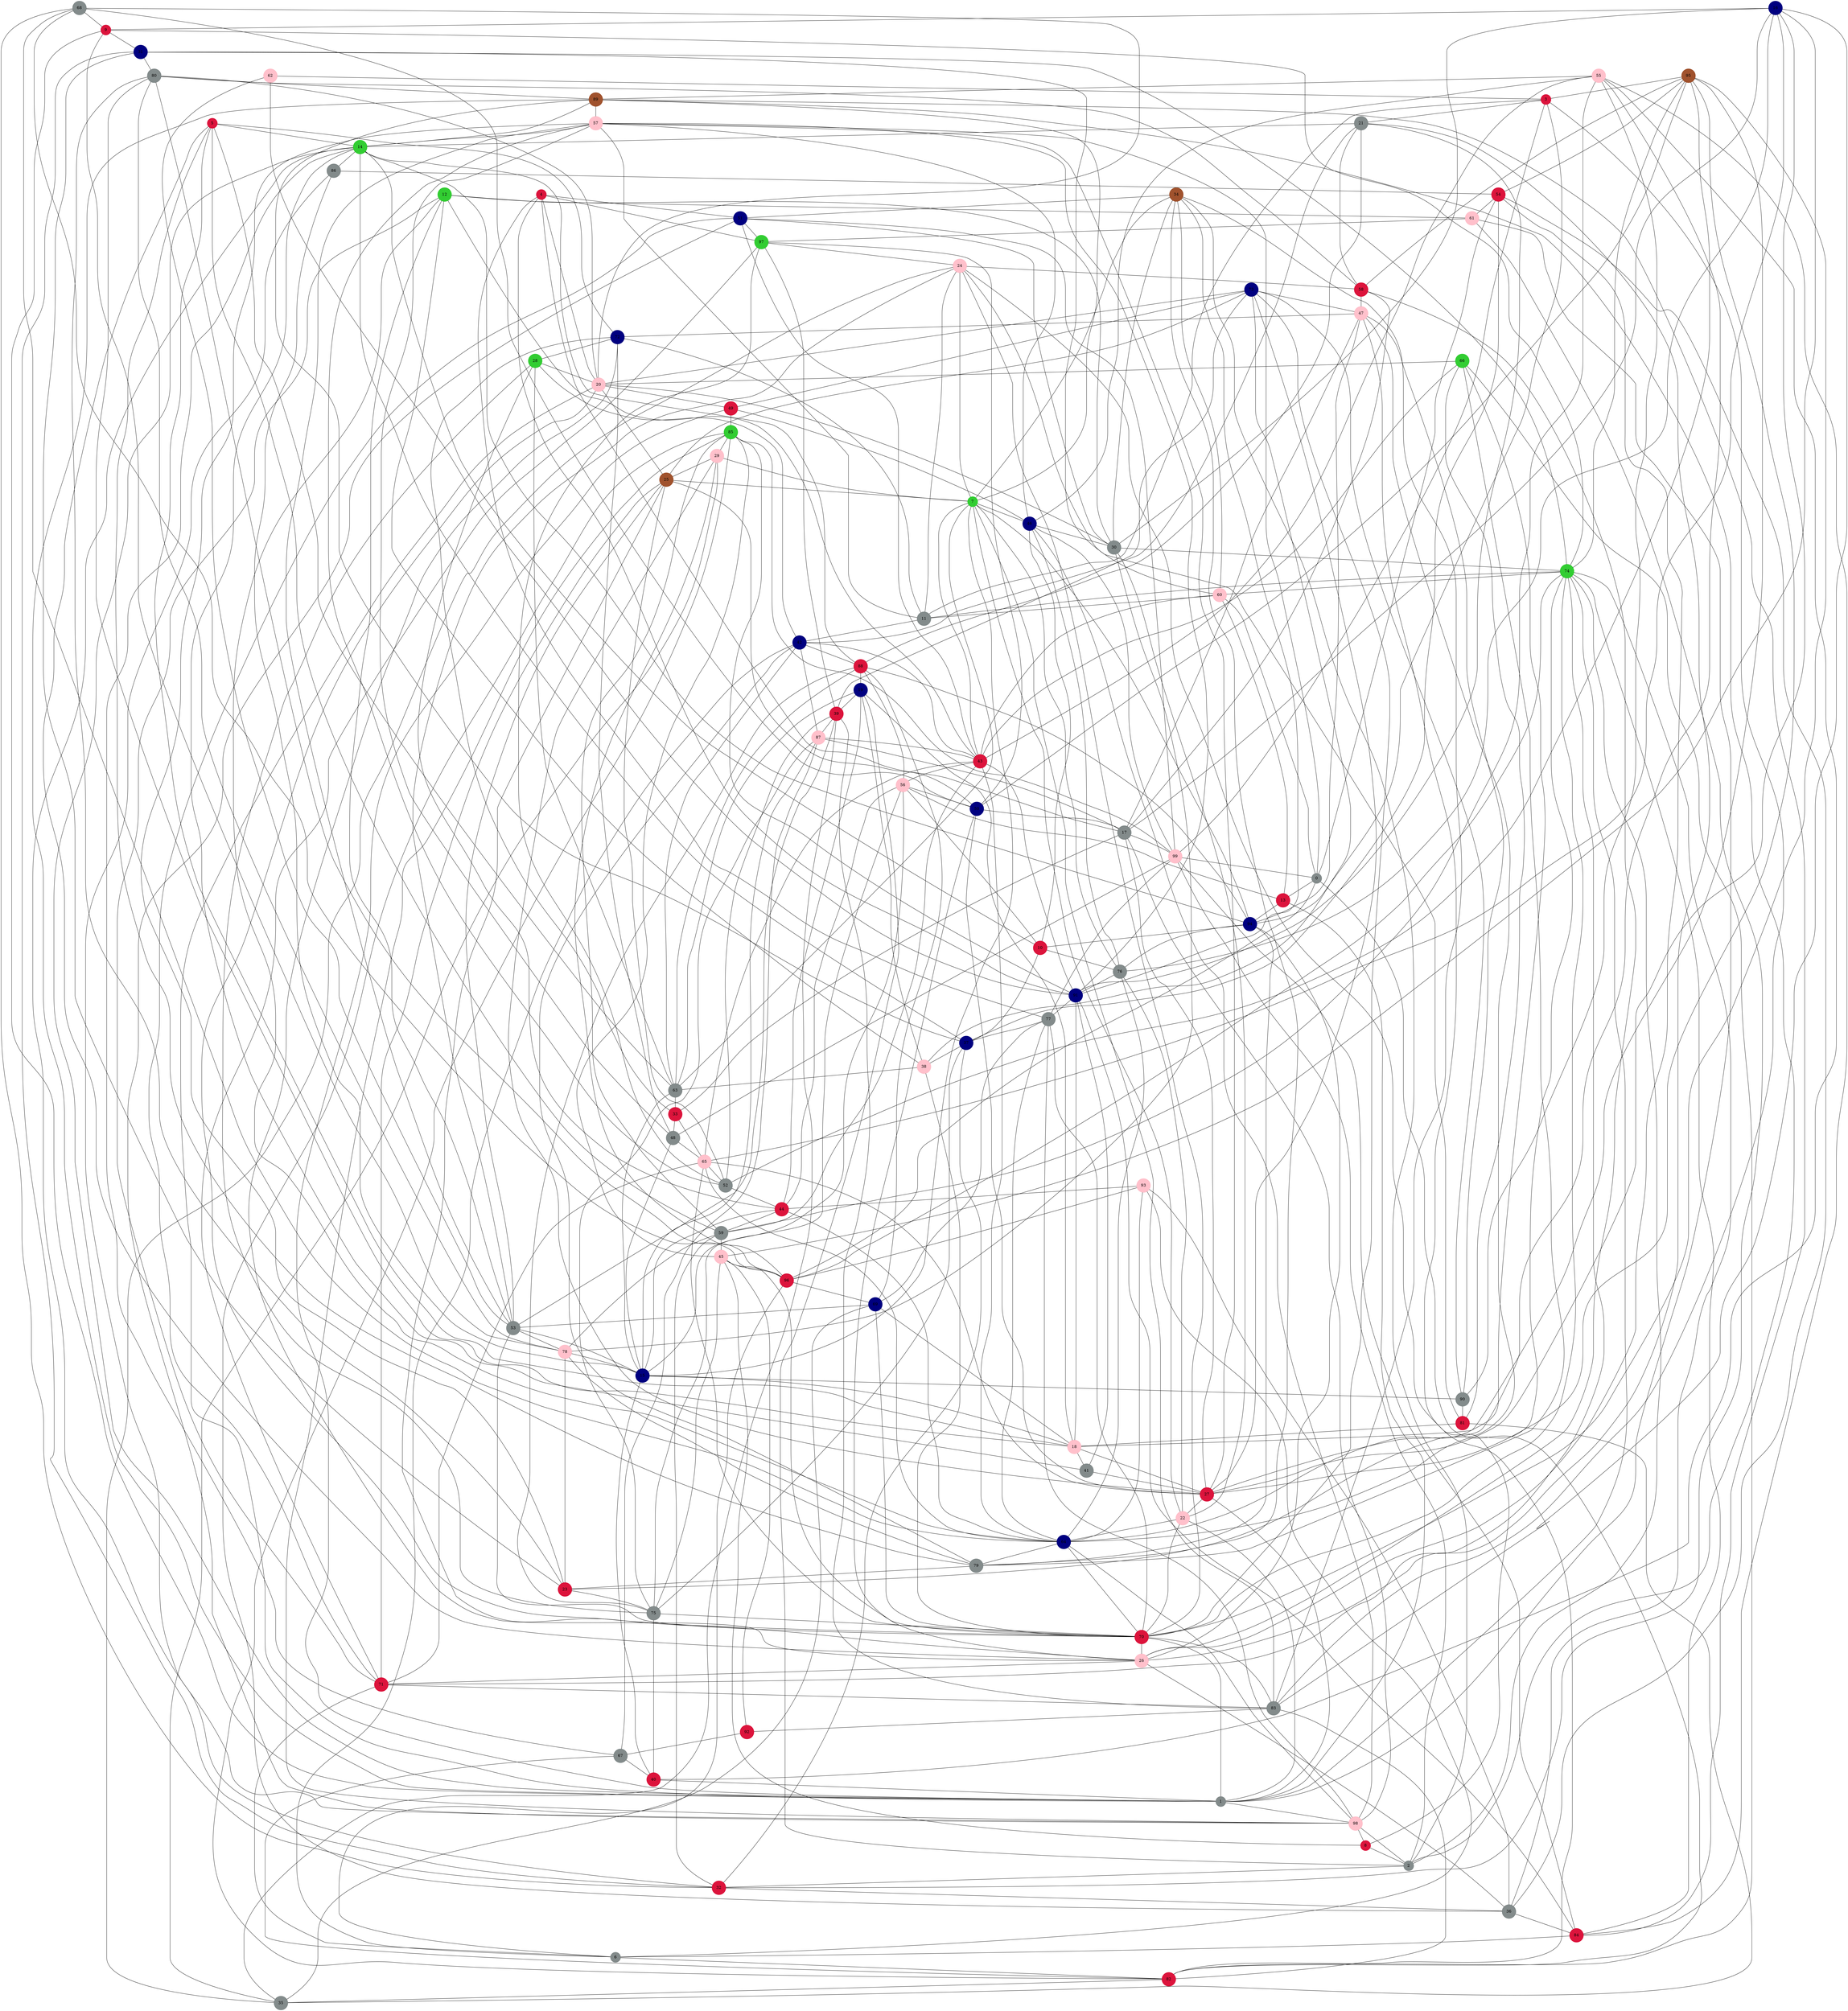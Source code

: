 graph G { 
graph [splines = true] node [height=0.4 shape=circle style=filled]
35 [ color= azure4] ;
36 [ color= azure4] ;
33 [ color= crimson] ;
34 [ color= sienna] ;
39 [ color= crimson] ;
37 [ color= navyblue] ;
38 [ color= pink] ;
43 [ color= crimson] ;
42 [ color= navyblue] ;
41 [ color= azure4] ;
40 [ color= crimson] ;
22 [ color= pink] ;
23 [ color= crimson] ;
24 [ color= pink] ;
25 [ color= sienna] ;
26 [ color= pink] ;
27 [ color= crimson] ;
28 [ color= limegreen] ;
29 [ color= pink] ;
3 [ color= crimson] ;
2 [ color= azure4] ;
1 [ color= azure4] ;
0 [ color= azure4] ;
30 [ color= azure4] ;
7 [ color= limegreen] ;
6 [ color= azure4] ;
32 [ color= crimson] ;
5 [ color= crimson] ;
4 [ color= crimson] ;
31 [ color= navyblue] ;
9 [ color= crimson] ;
8 [ color= crimson] ;
19 [ color= navyblue] ;
17 [ color= azure4] ;
18 [ color= pink] ;
15 [ color= navyblue] ;
16 [ color= navyblue] ;
13 [ color= crimson] ;
14 [ color= limegreen] ;
11 [ color= azure4] ;
12 [ color= limegreen] ;
21 [ color= azure4] ;
20 [ color= pink] ;
99 [ color= pink] ;
98 [ color= pink] ;
97 [ color= limegreen] ;
96 [ color= crimson] ;
95 [ color= sienna] ;
94 [ color= navyblue] ;
93 [ color= pink] ;
92 [ color= crimson] ;
91 [ color= navyblue] ;
90 [ color= azure4] ;
10 [ color= crimson] ;
88 [ color= crimson] ;
89 [ color= sienna] ;
79 [ color= azure4] ;
78 [ color= pink] ;
77 [ color= azure4] ;
82 [ color= crimson] ;
83 [ color= azure4] ;
80 [ color= azure4] ;
81 [ color= crimson] ;
86 [ color= azure4] ;
87 [ color= pink] ;
84 [ color= crimson] ;
85 [ color= limegreen] ;
67 [ color= azure4] ;
66 [ color= limegreen] ;
69 [ color= navyblue] ;
68 [ color= azure4] ;
70 [ color= crimson] ;
71 [ color= crimson] ;
72 [ color= navyblue] ;
73 [ color= navyblue] ;
74 [ color= limegreen] ;
75 [ color= azure4] ;
76 [ color= azure4] ;
59 [ color= azure4] ;
58 [ color= crimson] ;
57 [ color= pink] ;
56 [ color= pink] ;
55 [ color= pink] ;
64 [ color= navyblue] ;
65 [ color= pink] ;
62 [ color= pink] ;
63 [ color= azure4] ;
60 [ color= pink] ;
61 [ color= pink] ;
49 [ color= crimson] ;
48 [ color= azure4] ;
45 [ color= pink] ;
44 [ color= crimson] ;
47 [ color= pink] ;
46 [ color= navyblue] ;
51 [ color= navyblue] ;
52 [ color= azure4] ;
53 [ color= azure4] ;
54 [ color= crimson] ;
50 [ color= navyblue] ;
36 -- 84;
33 -- 48;
33 -- 65;
34 -- 2;
34 -- 30;
34 -- 7;
34 -- 51;
34 -- 60;
34 -- 91;
34 -- 23;
34 -- 83;
39 -- 53;
39 -- 87;
39 -- 83;
39 -- 52;
39 -- 35;
37 -- 32;
37 -- 38;
37 -- 75;
38 -- 63;
38 -- 70;
43 -- 56;
43 -- 59;
43 -- 91;
43 -- 65;
43 -- 64;
42 -- 88;
42 -- 43;
42 -- 6;
42 -- 79;
42 -- 63;
42 -- 87;
41 -- 27;
40 -- 1;
22 -- 64;
22 -- 1;
22 -- 70;
23 -- 75;
24 -- 58;
24 -- 35;
24 -- 82;
24 -- 53;
24 -- 70;
24 -- 11;
24 -- 7;
24 -- 81;
25 -- 71;
25 -- 52;
25 -- 7;
25 -- 26;
25 -- 53;
25 -- 50;
26 -- 71;
26 -- 36;
27 -- 22;
27 -- 1;
28 -- 20;
28 -- 63;
28 -- 75;
28 -- 44;
28 -- 42;
29 -- 25;
29 -- 27;
29 -- 35;
29 -- 7;
29 -- 96;
3 -- 21;
3 -- 83;
3 -- 99;
3 -- 94;
3 -- 11;
2 -- 32;
1 -- 98;
0 -- 13;
0 -- 82;
0 -- 96;
30 -- 74;
30 -- 78;
30 -- 22;
7 -- 15;
7 -- 46;
7 -- 22;
7 -- 76;
7 -- 94;
7 -- 43;
7 -- 83;
7 -- 63;
6 -- 82;
32 -- 36;
5 -- 14;
5 -- 18;
5 -- 59;
5 -- 72;
5 -- 63;
5 -- 79;
5 -- 26;
4 -- 91;
4 -- 97;
4 -- 20;
4 -- 51;
4 -- 77;
4 -- 17;
31 -- 32;
31 -- 23;
31 -- 74;
31 -- 80;
31 -- 60;
9 -- 74;
9 -- 1;
9 -- 31;
9 -- 78;
8 -- 2;
19 -- 2;
19 -- 39;
19 -- 38;
19 -- 63;
19 -- 44;
19 -- 18;
17 -- 99;
17 -- 27;
17 -- 33;
17 -- 98;
18 -- 41;
18 -- 27;
15 -- 90;
15 -- 40;
15 -- 18;
16 -- 9;
16 -- 17;
16 -- 76;
16 -- 30;
16 -- 27;
16 -- 83;
16 -- 45;
16 -- 65;
13 -- 1;
13 -- 94;
14 -- 86;
14 -- 88;
14 -- 37;
14 -- 41;
14 -- 67;
14 -- 94;
14 -- 1;
14 -- 10;
14 -- 98;
11 -- 42;
12 -- 53;
12 -- 61;
12 -- 71;
12 -- 38;
12 -- 43;
12 -- 30;
12 -- 64;
21 -- 88;
21 -- 91;
21 -- 42;
21 -- 26;
21 -- 14;
21 -- 58;
20 -- 49;
20 -- 70;
20 -- 1;
20 -- 30;
20 -- 25;
99 -- 0;
99 -- 2;
99 -- 48;
99 -- 84;
99 -- 77;
98 -- 8;
98 -- 2;
97 -- 52;
97 -- 24;
97 -- 50;
97 -- 39;
97 -- 71;
96 -- 69;
96 -- 6;
95 -- 52;
95 -- 3;
95 -- 18;
95 -- 74;
95 -- 54;
95 -- 58;
95 -- 27;
95 -- 50;
95 -- 70;
94 -- 10;
94 -- 79;
94 -- 76;
94 -- 26;
93 -- 44;
93 -- 36;
93 -- 6;
93 -- 64;
93 -- 96;
92 -- 67;
91 -- 18;
91 -- 84;
91 -- 41;
91 -- 77;
90 -- 81;
10 -- 76;
10 -- 37;
88 -- 75;
88 -- 56;
88 -- 63;
88 -- 94;
88 -- 19;
88 -- 69;
89 -- 14;
89 -- 84;
89 -- 57;
89 -- 1;
89 -- 2;
89 -- 37;
89 -- 7;
79 -- 23;
78 -- 15;
78 -- 23;
78 -- 79;
77 -- 37;
77 -- 70;
77 -- 98;
77 -- 64;
77 -- 69;
82 -- 35;
83 -- 92;
83 -- 82;
80 -- 20;
80 -- 23;
80 -- 58;
80 -- 89;
80 -- 18;
80 -- 96;
80 -- 78;
81 -- 18;
81 -- 35;
86 -- 54;
86 -- 32;
86 -- 15;
87 -- 43;
87 -- 75;
87 -- 17;
87 -- 67;
87 -- 15;
84 -- 6;
85 -- 91;
85 -- 99;
85 -- 82;
85 -- 29;
85 -- 36;
85 -- 98;
85 -- 45;
85 -- 59;
67 -- 40;
67 -- 82;
66 -- 20;
66 -- 43;
66 -- 82;
66 -- 81;
66 -- 79;
66 -- 64;
69 -- 53;
69 -- 18;
69 -- 70;
69 -- 35;
68 -- 20;
68 -- 9;
68 -- 32;
68 -- 64;
68 -- 96;
68 -- 50;
70 -- 1;
70 -- 26;
70 -- 83;
71 -- 83;
71 -- 6;
72 -- 11;
72 -- 28;
72 -- 33;
72 -- 26;
72 -- 48;
73 -- 90;
73 -- 20;
73 -- 27;
73 -- 38;
73 -- 49;
73 -- 39;
73 -- 70;
73 -- 47;
73 -- 25;
74 -- 2;
74 -- 36;
74 -- 60;
74 -- 1;
74 -- 71;
74 -- 96;
74 -- 70;
74 -- 11;
74 -- 64;
74 -- 84;
75 -- 70;
75 -- 40;
76 -- 91;
76 -- 64;
76 -- 22;
59 -- 32;
59 -- 45;
59 -- 78;
58 -- 17;
58 -- 47;
58 -- 26;
57 -- 53;
57 -- 46;
57 -- 14;
57 -- 23;
57 -- 91;
57 -- 48;
57 -- 11;
57 -- 27;
57 -- 0;
57 -- 52;
56 -- 50;
56 -- 75;
56 -- 15;
56 -- 44;
56 -- 13;
56 -- 10;
55 -- 90;
55 -- 59;
55 -- 40;
55 -- 27;
55 -- 84;
55 -- 43;
55 -- 89;
55 -- 46;
64 -- 79;
64 -- 98;
64 -- 70;
65 -- 52;
65 -- 27;
65 -- 70;
65 -- 71;
65 -- 64;
62 -- 91;
62 -- 53;
62 -- 3;
63 -- 33;
63 -- 15;
60 -- 11;
60 -- 13;
60 -- 0;
60 -- 43;
61 -- 97;
61 -- 32;
61 -- 1;
49 -- 1;
49 -- 85;
49 -- 46;
48 -- 65;
48 -- 15;
45 -- 96;
45 -- 8;
45 -- 92;
45 -- 70;
45 -- 75;
44 -- 15;
44 -- 59;
44 -- 64;
47 -- 94;
47 -- 72;
47 -- 17;
47 -- 90;
47 -- 79;
47 -- 8;
46 -- 10;
46 -- 98;
46 -- 30;
46 -- 99;
46 -- 76;
51 -- 43;
51 -- 97;
51 -- 99;
51 -- 71;
51 -- 30;
51 -- 98;
52 -- 44;
53 -- 78;
53 -- 70;
53 -- 15;
54 -- 61;
54 -- 26;
54 -- 36;
54 -- 0;
54 -- 37;
50 -- 17;
50 -- 27;
50 -- 26;
}